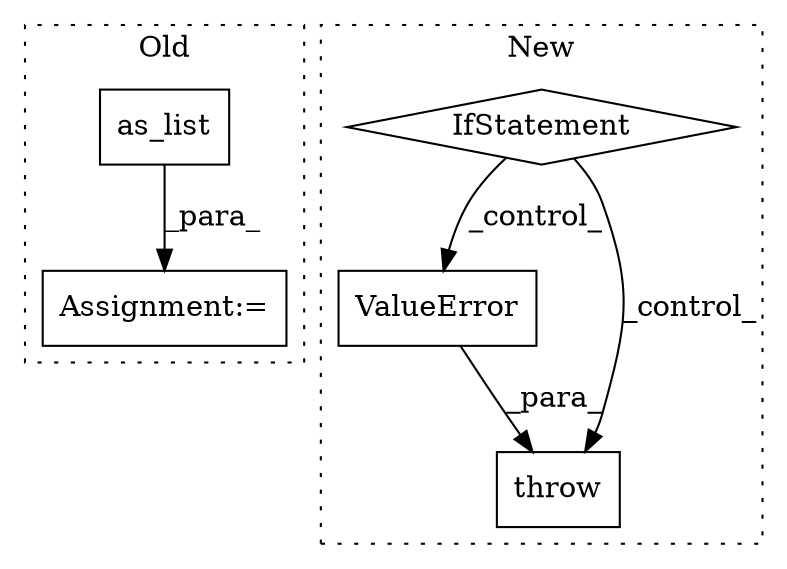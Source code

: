 digraph G {
subgraph cluster0 {
1 [label="as_list" a="32" s="2427" l="9" shape="box"];
5 [label="Assignment:=" a="7" s="2414" l="1" shape="box"];
label = "Old";
style="dotted";
}
subgraph cluster1 {
2 [label="ValueError" a="32" s="1142,1281" l="11,1" shape="box"];
3 [label="IfStatement" a="25" s="1083,1126" l="4,2" shape="diamond"];
4 [label="throw" a="53" s="1136" l="6" shape="box"];
label = "New";
style="dotted";
}
1 -> 5 [label="_para_"];
2 -> 4 [label="_para_"];
3 -> 4 [label="_control_"];
3 -> 2 [label="_control_"];
}